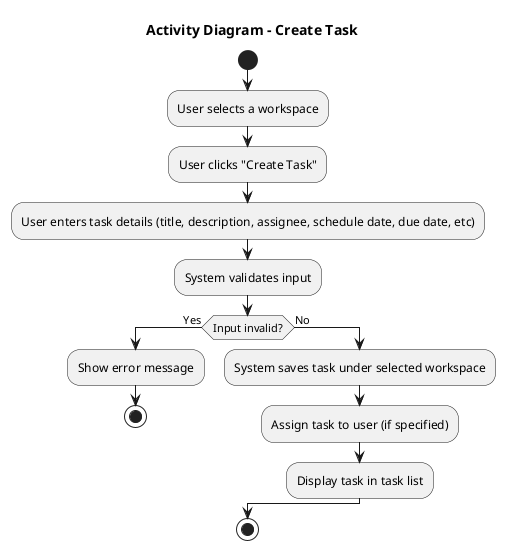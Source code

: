 @startuml
title Activity Diagram - Create Task
start

:User selects a workspace;

:User clicks "Create Task";

:User enters task details (title, description, assignee, schedule date, due date, etc);

:System validates input;

if (Input invalid?) then (Yes)
    :Show error message;
    stop
else (No)
    :System saves task under selected workspace;
    :Assign task to user (if specified);
    :Display task in task list;
endif

stop
@enduml
